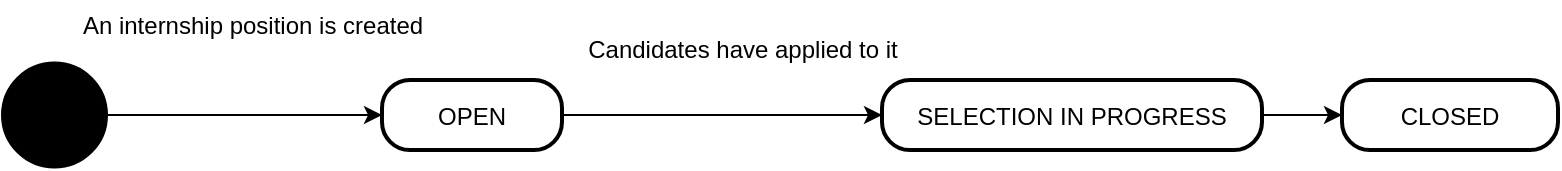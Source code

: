 <mxfile version="24.8.6">
  <diagram name="Page-1" id="wXirAemDdz8j4fgzIzqy">
    <mxGraphModel dx="1026" dy="692" grid="1" gridSize="10" guides="1" tooltips="1" connect="1" arrows="1" fold="1" page="1" pageScale="1" pageWidth="850" pageHeight="1100" math="0" shadow="0">
      <root>
        <mxCell id="0" />
        <mxCell id="1" parent="0" />
        <mxCell id="GaX3-NC990-z0WUy5j7t-18" style="edgeStyle=orthogonalEdgeStyle;rounded=0;orthogonalLoop=1;jettySize=auto;html=1;entryX=0;entryY=0.5;entryDx=0;entryDy=0;" edge="1" parent="1" source="2" target="GaX3-NC990-z0WUy5j7t-16">
          <mxGeometry relative="1" as="geometry" />
        </mxCell>
        <mxCell id="2" value="OPEN" style="rounded=1;arcSize=40;strokeWidth=2" parent="1" vertex="1">
          <mxGeometry x="190" y="260" width="90" height="35" as="geometry" />
        </mxCell>
        <mxCell id="3" value="CLOSED" style="rounded=1;arcSize=40;strokeWidth=2" parent="1" vertex="1">
          <mxGeometry x="670" y="260" width="108" height="35" as="geometry" />
        </mxCell>
        <mxCell id="GaX3-NC990-z0WUy5j7t-10" style="edgeStyle=orthogonalEdgeStyle;rounded=0;orthogonalLoop=1;jettySize=auto;html=1;entryX=0;entryY=0.5;entryDx=0;entryDy=0;" edge="1" parent="1" source="GaX3-NC990-z0WUy5j7t-8" target="2">
          <mxGeometry relative="1" as="geometry" />
        </mxCell>
        <mxCell id="GaX3-NC990-z0WUy5j7t-8" value="" style="ellipse;whiteSpace=wrap;html=1;aspect=fixed;fillStyle=solid;fillColor=#000000;" vertex="1" parent="1">
          <mxGeometry y="251.25" width="52.5" height="52.5" as="geometry" />
        </mxCell>
        <mxCell id="GaX3-NC990-z0WUy5j7t-11" value="An internship position is created&lt;div&gt;&lt;br&gt;&lt;/div&gt;" style="text;html=1;align=center;verticalAlign=middle;resizable=0;points=[];autosize=1;strokeColor=none;fillColor=none;" vertex="1" parent="1">
          <mxGeometry x="30" y="220" width="190" height="40" as="geometry" />
        </mxCell>
        <mxCell id="GaX3-NC990-z0WUy5j7t-12" value="Candidates have applied to it" style="text;html=1;align=center;verticalAlign=middle;resizable=0;points=[];autosize=1;strokeColor=none;fillColor=none;" vertex="1" parent="1">
          <mxGeometry x="280" y="230" width="180" height="30" as="geometry" />
        </mxCell>
        <mxCell id="GaX3-NC990-z0WUy5j7t-19" style="edgeStyle=orthogonalEdgeStyle;rounded=0;orthogonalLoop=1;jettySize=auto;html=1;exitX=1;exitY=0.5;exitDx=0;exitDy=0;" edge="1" parent="1" source="GaX3-NC990-z0WUy5j7t-16" target="3">
          <mxGeometry relative="1" as="geometry" />
        </mxCell>
        <mxCell id="GaX3-NC990-z0WUy5j7t-16" value="SELECTION IN PROGRESS" style="rounded=1;arcSize=40;strokeWidth=2" vertex="1" parent="1">
          <mxGeometry x="440" y="260" width="190" height="35" as="geometry" />
        </mxCell>
      </root>
    </mxGraphModel>
  </diagram>
</mxfile>
